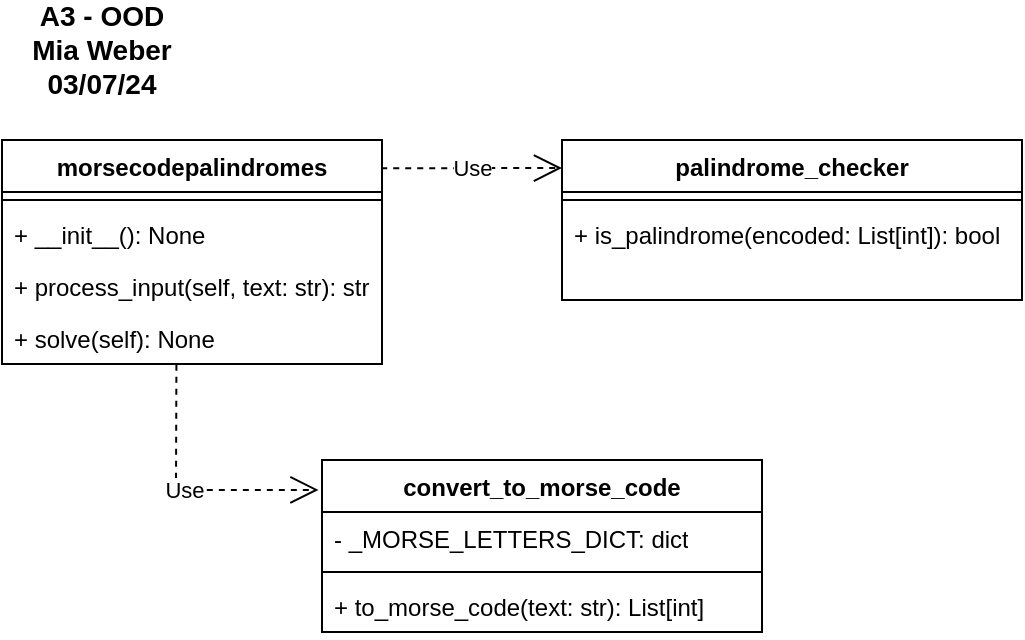 <mxfile version="23.0.2" type="device">
  <diagram name="Page-1" id="xfOwQTmM__Nwl-Dk5orX">
    <mxGraphModel dx="631" dy="475" grid="1" gridSize="10" guides="1" tooltips="1" connect="1" arrows="1" fold="1" page="1" pageScale="1" pageWidth="850" pageHeight="1100" math="0" shadow="0">
      <root>
        <mxCell id="0" />
        <mxCell id="1" parent="0" />
        <mxCell id="aXSdgBpbE1IoXttJGW34-1" value="&lt;font style=&quot;font-size: 14px;&quot;&gt;&lt;b&gt;A3 - OOD&lt;br&gt;Mia Weber&lt;br&gt;03/07/24&lt;/b&gt;&lt;/font&gt;" style="text;html=1;strokeColor=none;fillColor=none;align=center;verticalAlign=middle;whiteSpace=wrap;rounded=0;" vertex="1" parent="1">
          <mxGeometry x="90" y="60" width="80" height="30" as="geometry" />
        </mxCell>
        <mxCell id="aXSdgBpbE1IoXttJGW34-2" value="morsecodepalindromes" style="swimlane;fontStyle=1;align=center;verticalAlign=top;childLayout=stackLayout;horizontal=1;startSize=26;horizontalStack=0;resizeParent=1;resizeParentMax=0;resizeLast=0;collapsible=1;marginBottom=0;whiteSpace=wrap;html=1;" vertex="1" parent="1">
          <mxGeometry x="80" y="120" width="190" height="112" as="geometry" />
        </mxCell>
        <mxCell id="aXSdgBpbE1IoXttJGW34-4" value="" style="line;strokeWidth=1;fillColor=none;align=left;verticalAlign=middle;spacingTop=-1;spacingLeft=3;spacingRight=3;rotatable=0;labelPosition=right;points=[];portConstraint=eastwest;strokeColor=inherit;" vertex="1" parent="aXSdgBpbE1IoXttJGW34-2">
          <mxGeometry y="26" width="190" height="8" as="geometry" />
        </mxCell>
        <mxCell id="aXSdgBpbE1IoXttJGW34-5" value="+ __init__(): None" style="text;strokeColor=none;fillColor=none;align=left;verticalAlign=top;spacingLeft=4;spacingRight=4;overflow=hidden;rotatable=0;points=[[0,0.5],[1,0.5]];portConstraint=eastwest;whiteSpace=wrap;html=1;" vertex="1" parent="aXSdgBpbE1IoXttJGW34-2">
          <mxGeometry y="34" width="190" height="26" as="geometry" />
        </mxCell>
        <mxCell id="aXSdgBpbE1IoXttJGW34-15" value="+ process_input(self, text: str): str" style="text;strokeColor=none;fillColor=none;align=left;verticalAlign=top;spacingLeft=4;spacingRight=4;overflow=hidden;rotatable=0;points=[[0,0.5],[1,0.5]];portConstraint=eastwest;whiteSpace=wrap;html=1;" vertex="1" parent="aXSdgBpbE1IoXttJGW34-2">
          <mxGeometry y="60" width="190" height="26" as="geometry" />
        </mxCell>
        <mxCell id="aXSdgBpbE1IoXttJGW34-16" value="+ solve(self): None" style="text;strokeColor=none;fillColor=none;align=left;verticalAlign=top;spacingLeft=4;spacingRight=4;overflow=hidden;rotatable=0;points=[[0,0.5],[1,0.5]];portConstraint=eastwest;whiteSpace=wrap;html=1;" vertex="1" parent="aXSdgBpbE1IoXttJGW34-2">
          <mxGeometry y="86" width="190" height="26" as="geometry" />
        </mxCell>
        <mxCell id="aXSdgBpbE1IoXttJGW34-6" value="palindrome_checker" style="swimlane;fontStyle=1;align=center;verticalAlign=top;childLayout=stackLayout;horizontal=1;startSize=26;horizontalStack=0;resizeParent=1;resizeParentMax=0;resizeLast=0;collapsible=1;marginBottom=0;whiteSpace=wrap;html=1;" vertex="1" parent="1">
          <mxGeometry x="360" y="120" width="230" height="80" as="geometry" />
        </mxCell>
        <mxCell id="aXSdgBpbE1IoXttJGW34-8" value="" style="line;strokeWidth=1;fillColor=none;align=left;verticalAlign=middle;spacingTop=-1;spacingLeft=3;spacingRight=3;rotatable=0;labelPosition=right;points=[];portConstraint=eastwest;strokeColor=inherit;" vertex="1" parent="aXSdgBpbE1IoXttJGW34-6">
          <mxGeometry y="26" width="230" height="8" as="geometry" />
        </mxCell>
        <mxCell id="aXSdgBpbE1IoXttJGW34-9" value="+ is_palindrome(encoded: List[int]): bool" style="text;strokeColor=none;fillColor=none;align=left;verticalAlign=top;spacingLeft=4;spacingRight=4;overflow=hidden;rotatable=0;points=[[0,0.5],[1,0.5]];portConstraint=eastwest;whiteSpace=wrap;html=1;" vertex="1" parent="aXSdgBpbE1IoXttJGW34-6">
          <mxGeometry y="34" width="230" height="46" as="geometry" />
        </mxCell>
        <mxCell id="aXSdgBpbE1IoXttJGW34-10" value="convert_to_morse_code" style="swimlane;fontStyle=1;align=center;verticalAlign=top;childLayout=stackLayout;horizontal=1;startSize=26;horizontalStack=0;resizeParent=1;resizeParentMax=0;resizeLast=0;collapsible=1;marginBottom=0;whiteSpace=wrap;html=1;" vertex="1" parent="1">
          <mxGeometry x="240" y="280" width="220" height="86" as="geometry" />
        </mxCell>
        <mxCell id="aXSdgBpbE1IoXttJGW34-11" value="- _MORSE_LETTERS_DICT: dict" style="text;strokeColor=none;fillColor=none;align=left;verticalAlign=top;spacingLeft=4;spacingRight=4;overflow=hidden;rotatable=0;points=[[0,0.5],[1,0.5]];portConstraint=eastwest;whiteSpace=wrap;html=1;" vertex="1" parent="aXSdgBpbE1IoXttJGW34-10">
          <mxGeometry y="26" width="220" height="26" as="geometry" />
        </mxCell>
        <mxCell id="aXSdgBpbE1IoXttJGW34-12" value="" style="line;strokeWidth=1;fillColor=none;align=left;verticalAlign=middle;spacingTop=-1;spacingLeft=3;spacingRight=3;rotatable=0;labelPosition=right;points=[];portConstraint=eastwest;strokeColor=inherit;" vertex="1" parent="aXSdgBpbE1IoXttJGW34-10">
          <mxGeometry y="52" width="220" height="8" as="geometry" />
        </mxCell>
        <mxCell id="aXSdgBpbE1IoXttJGW34-13" value="+ to_morse_code(text: str): List[int]" style="text;strokeColor=none;fillColor=none;align=left;verticalAlign=top;spacingLeft=4;spacingRight=4;overflow=hidden;rotatable=0;points=[[0,0.5],[1,0.5]];portConstraint=eastwest;whiteSpace=wrap;html=1;" vertex="1" parent="aXSdgBpbE1IoXttJGW34-10">
          <mxGeometry y="60" width="220" height="26" as="geometry" />
        </mxCell>
        <mxCell id="aXSdgBpbE1IoXttJGW34-17" value="Use" style="endArrow=open;endSize=12;dashed=1;html=1;rounded=0;entryX=-0.008;entryY=0.174;entryDx=0;entryDy=0;entryPerimeter=0;exitX=0.459;exitY=1.016;exitDx=0;exitDy=0;exitPerimeter=0;" edge="1" parent="1" source="aXSdgBpbE1IoXttJGW34-16" target="aXSdgBpbE1IoXttJGW34-10">
          <mxGeometry width="160" relative="1" as="geometry">
            <mxPoint x="171" y="237" as="sourcePoint" />
            <mxPoint x="210" y="400" as="targetPoint" />
            <Array as="points">
              <mxPoint x="167" y="295" />
            </Array>
          </mxGeometry>
        </mxCell>
        <mxCell id="aXSdgBpbE1IoXttJGW34-18" value="Use" style="endArrow=open;endSize=12;dashed=1;html=1;rounded=0;exitX=0.998;exitY=0.126;exitDx=0;exitDy=0;exitPerimeter=0;entryX=0;entryY=0.175;entryDx=0;entryDy=0;entryPerimeter=0;" edge="1" parent="1" source="aXSdgBpbE1IoXttJGW34-2" target="aXSdgBpbE1IoXttJGW34-6">
          <mxGeometry width="160" relative="1" as="geometry">
            <mxPoint x="330" y="230" as="sourcePoint" />
            <mxPoint x="490" y="230" as="targetPoint" />
          </mxGeometry>
        </mxCell>
      </root>
    </mxGraphModel>
  </diagram>
</mxfile>
